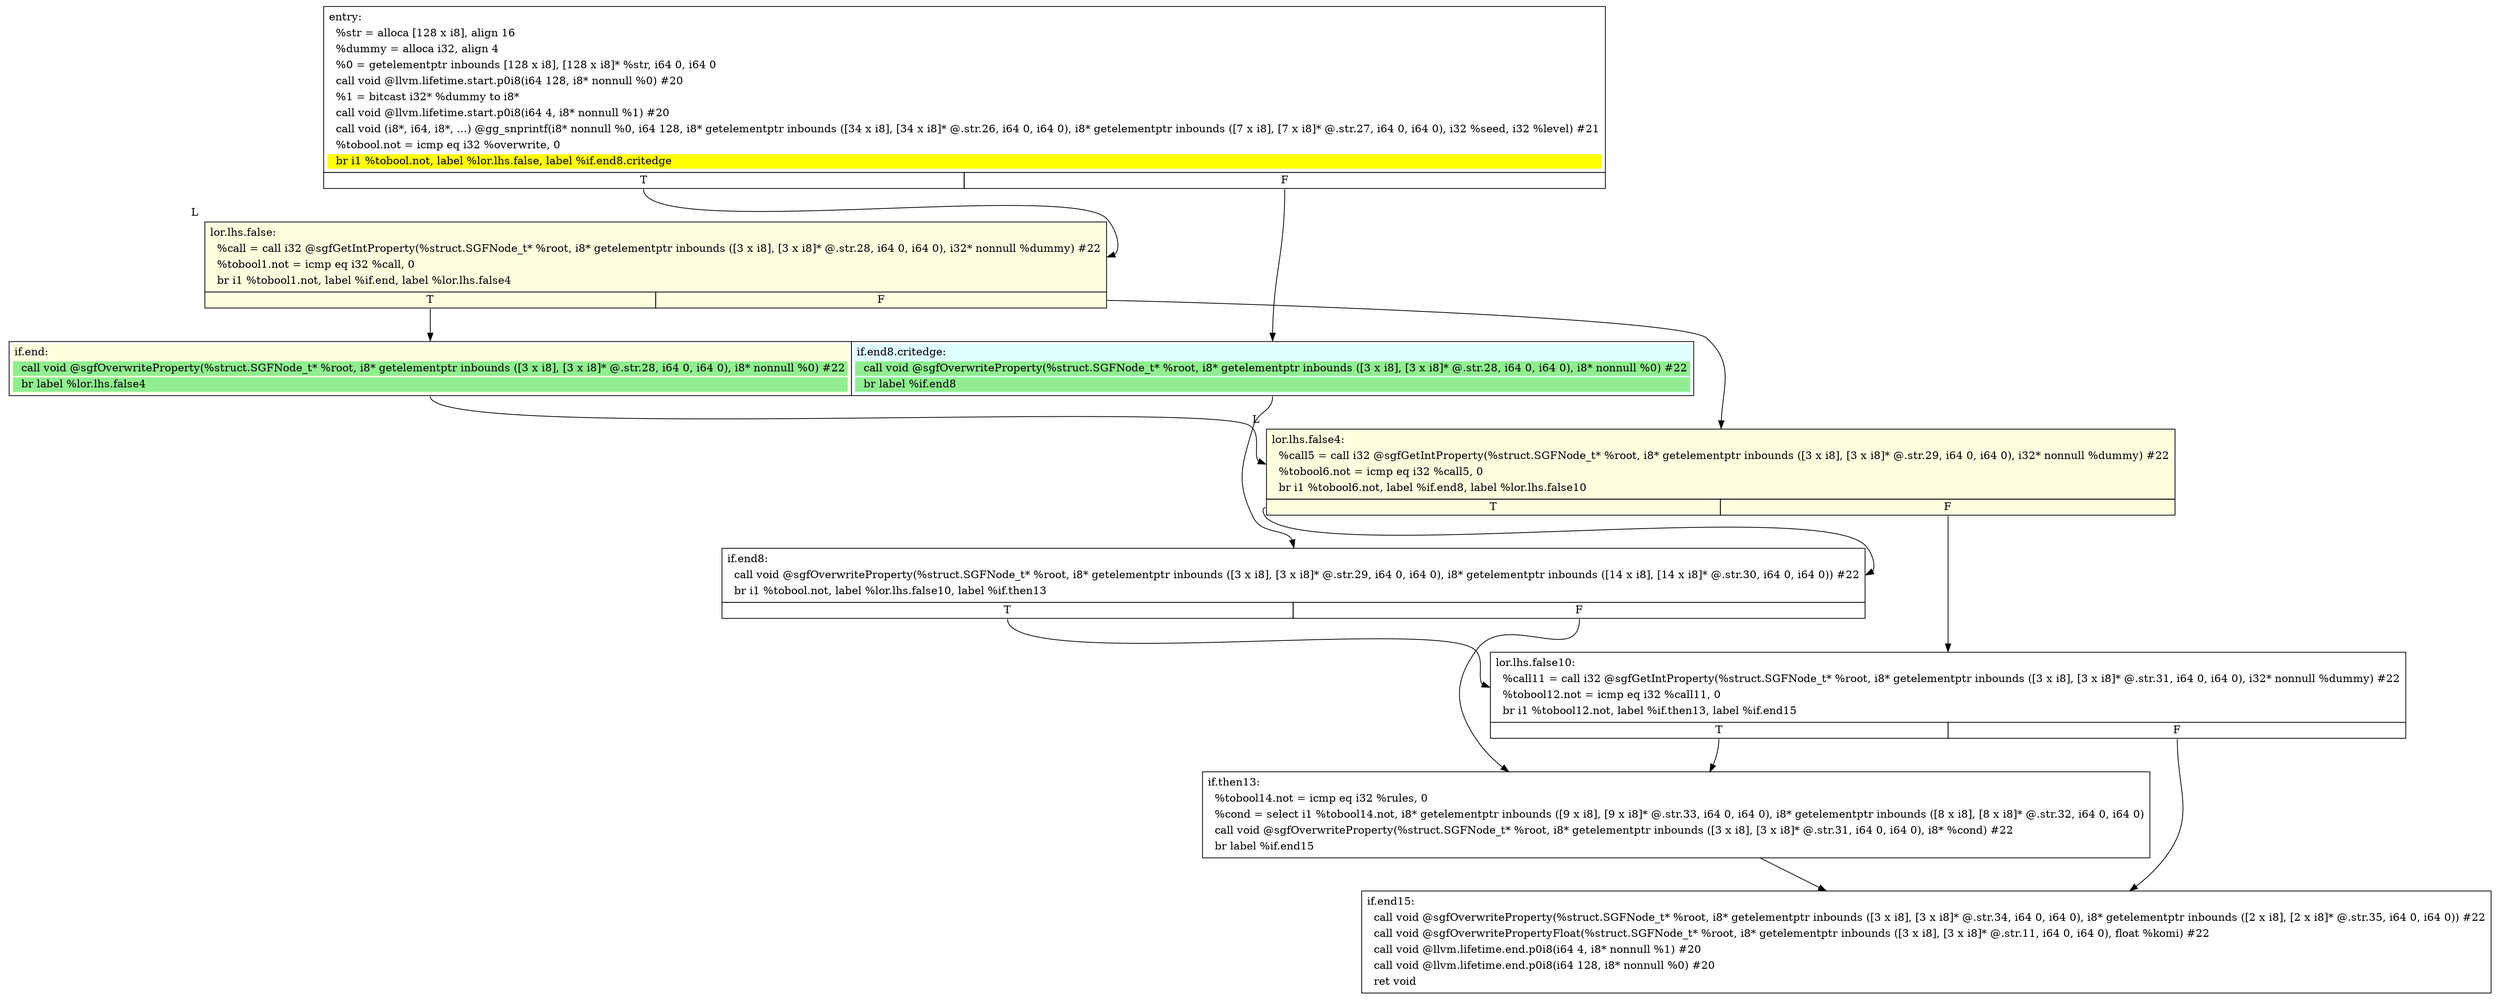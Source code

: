 digraph {
m_bb0 [shape = none, label  = <<table border="0" cellspacing="0">
<tr><td port="f1" border="1" colspan="2"><table bgcolor="LightYellow" border="0">
<tr><td align="left">if.end:</td></tr>
<tr><td bgcolor="lightgreen" align="left">  call void @sgfOverwriteProperty(%struct.SGFNode_t* %root, i8* getelementptr inbounds ([3 x i8], [3 x i8]* @.str.28, i64 0, i64 0), i8* nonnull %0) #22</td></tr>
<tr><td bgcolor="lightgreen" align="left">  br label %lor.lhs.false4</td></tr>
</table>
</td>
<td port="f2" border="1" colspan="2"><table bgcolor="LightCyan" border="0">
<tr><td align="left">if.end8.critedge:</td></tr>
<tr><td bgcolor="lightgreen" align="left">  call void @sgfOverwriteProperty(%struct.SGFNode_t* %root, i8* getelementptr inbounds ([3 x i8], [3 x i8]* @.str.28, i64 0, i64 0), i8* nonnull %0) #22</td></tr>
<tr><td bgcolor="lightgreen" align="left">  br label %if.end8</td></tr>
</table>
</td></tr>
</table>> ]
f_bb0 [shape = none, label  = <<table  border="0" cellspacing="0">
<tr><td port="f" border="1" colspan="2"><table border="0">
<tr><td align="left">entry:</td></tr>
<tr><td align="left">  %str = alloca [128 x i8], align 16</td></tr>
<tr><td align="left">  %dummy = alloca i32, align 4</td></tr>
<tr><td align="left">  %0 = getelementptr inbounds [128 x i8], [128 x i8]* %str, i64 0, i64 0</td></tr>
<tr><td align="left">  call void @llvm.lifetime.start.p0i8(i64 128, i8* nonnull %0) #20</td></tr>
<tr><td align="left">  %1 = bitcast i32* %dummy to i8*</td></tr>
<tr><td align="left">  call void @llvm.lifetime.start.p0i8(i64 4, i8* nonnull %1) #20</td></tr>
<tr><td align="left">  call void (i8*, i64, i8*, ...) @gg_snprintf(i8* nonnull %0, i64 128, i8* getelementptr inbounds ([34 x i8], [34 x i8]* @.str.26, i64 0, i64 0), i8* getelementptr inbounds ([7 x i8], [7 x i8]* @.str.27, i64 0, i64 0), i32 %seed, i32 %level) #21</td></tr>
<tr><td align="left">  %tobool.not = icmp eq i32 %overwrite, 0</td></tr>
<tr><td bgcolor="yellow" align="left">  br i1 %tobool.not, label %lor.lhs.false, label %if.end8.critedge</td></tr>
</table>
</td></tr>
<tr><td border="1" port="fT">T</td><td border="1" port="fF">F</td></tr>
</table>> ]
f_bb1 [shape = none,  xlabel="L", label  = <<table  bgcolor="LightYellow"  border="0" cellspacing="0">
<tr><td port="f" border="1" colspan="2"><table border="0">
<tr><td align="left">lor.lhs.false:</td></tr>
<tr><td align="left">  %call = call i32 @sgfGetIntProperty(%struct.SGFNode_t* %root, i8* getelementptr inbounds ([3 x i8], [3 x i8]* @.str.28, i64 0, i64 0), i32* nonnull %dummy) #22</td></tr>
<tr><td align="left">  %tobool1.not = icmp eq i32 %call, 0</td></tr>
<tr><td align="left">  br i1 %tobool1.not, label %if.end, label %lor.lhs.false4</td></tr>
</table>
</td></tr>
<tr><td border="1" port="fT">T</td><td border="1" port="fF">F</td></tr>
</table>> ]
f_bb2 [shape = none,  xlabel="L", label  = <<table  bgcolor="LightYellow"  border="0" cellspacing="0">
<tr><td port="f" border="1" colspan="2"><table border="0">
<tr><td align="left">lor.lhs.false4:</td></tr>
<tr><td align="left">  %call5 = call i32 @sgfGetIntProperty(%struct.SGFNode_t* %root, i8* getelementptr inbounds ([3 x i8], [3 x i8]* @.str.29, i64 0, i64 0), i32* nonnull %dummy) #22</td></tr>
<tr><td align="left">  %tobool6.not = icmp eq i32 %call5, 0</td></tr>
<tr><td align="left">  br i1 %tobool6.not, label %if.end8, label %lor.lhs.false10</td></tr>
</table>
</td></tr>
<tr><td border="1" port="fT">T</td><td border="1" port="fF">F</td></tr>
</table>> ]
f_bb3 [shape = none, label  = <<table  border="0" cellspacing="0">
<tr><td port="f" border="1" colspan="2"><table border="0">
<tr><td align="left">if.end8:</td></tr>
<tr><td align="left">  call void @sgfOverwriteProperty(%struct.SGFNode_t* %root, i8* getelementptr inbounds ([3 x i8], [3 x i8]* @.str.29, i64 0, i64 0), i8* getelementptr inbounds ([14 x i8], [14 x i8]* @.str.30, i64 0, i64 0)) #22</td></tr>
<tr><td align="left">  br i1 %tobool.not, label %lor.lhs.false10, label %if.then13</td></tr>
</table>
</td></tr>
<tr><td border="1" port="fT">T</td><td border="1" port="fF">F</td></tr>
</table>> ]
f_bb4 [shape = none, label  = <<table  border="0" cellspacing="0">
<tr><td port="f" border="1" colspan="2"><table border="0">
<tr><td align="left">lor.lhs.false10:</td></tr>
<tr><td align="left">  %call11 = call i32 @sgfGetIntProperty(%struct.SGFNode_t* %root, i8* getelementptr inbounds ([3 x i8], [3 x i8]* @.str.31, i64 0, i64 0), i32* nonnull %dummy) #22</td></tr>
<tr><td align="left">  %tobool12.not = icmp eq i32 %call11, 0</td></tr>
<tr><td align="left">  br i1 %tobool12.not, label %if.then13, label %if.end15</td></tr>
</table>
</td></tr>
<tr><td border="1" port="fT">T</td><td border="1" port="fF">F</td></tr>
</table>> ]
f_bb5 [shape = none, label  = <<table  border="0" cellspacing="0">
<tr><td port="f" border="1"><table border="0">
<tr><td align="left">if.then13:</td></tr>
<tr><td align="left">  %tobool14.not = icmp eq i32 %rules, 0</td></tr>
<tr><td align="left">  %cond = select i1 %tobool14.not, i8* getelementptr inbounds ([9 x i8], [9 x i8]* @.str.33, i64 0, i64 0), i8* getelementptr inbounds ([8 x i8], [8 x i8]* @.str.32, i64 0, i64 0)</td></tr>
<tr><td align="left">  call void @sgfOverwriteProperty(%struct.SGFNode_t* %root, i8* getelementptr inbounds ([3 x i8], [3 x i8]* @.str.31, i64 0, i64 0), i8* %cond) #22</td></tr>
<tr><td align="left">  br label %if.end15</td></tr>
</table>
</td></tr>
</table>> ]
f_bb6 [shape = none, label  = <<table  border="0" cellspacing="0">
<tr><td port="f" border="1"><table border="0">
<tr><td align="left">if.end15:</td></tr>
<tr><td align="left">  call void @sgfOverwriteProperty(%struct.SGFNode_t* %root, i8* getelementptr inbounds ([3 x i8], [3 x i8]* @.str.34, i64 0, i64 0), i8* getelementptr inbounds ([2 x i8], [2 x i8]* @.str.35, i64 0, i64 0)) #22</td></tr>
<tr><td align="left">  call void @sgfOverwritePropertyFloat(%struct.SGFNode_t* %root, i8* getelementptr inbounds ([3 x i8], [3 x i8]* @.str.11, i64 0, i64 0), float %komi) #22</td></tr>
<tr><td align="left">  call void @llvm.lifetime.end.p0i8(i64 4, i8* nonnull %1) #20</td></tr>
<tr><td align="left">  call void @llvm.lifetime.end.p0i8(i64 128, i8* nonnull %0) #20</td></tr>
<tr><td align="left">  ret void</td></tr>
</table>
</td></tr>
</table>> ]
f_bb0:fT -> f_bb1:f
f_bb0:fF -> m_bb0:f2
f_bb1:fT -> m_bb0:f1
f_bb1:fF -> f_bb2:f
m_bb0:f1 -> f_bb2:f
f_bb2:fT -> f_bb3:f
f_bb2:fF -> f_bb4:f
m_bb0:f2 -> f_bb3:f
f_bb3:fT -> f_bb4:f
f_bb3:fF -> f_bb5:f
f_bb4:fT -> f_bb5:f
f_bb4:fF -> f_bb6:f
f_bb5:f -> f_bb6:f
}

